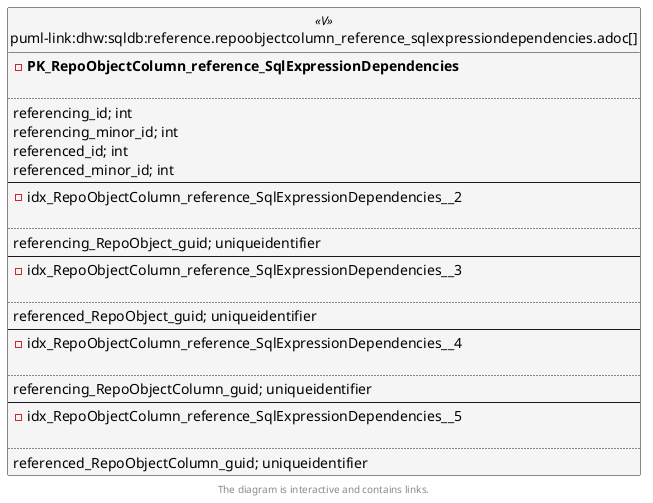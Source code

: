 @startuml
left to right direction
'top to bottom direction
hide circle
'avoide "." issues:
set namespaceSeparator none


skinparam class {
  BackgroundColor White
  BackgroundColor<<FN>> Yellow
  BackgroundColor<<FS>> Yellow
  BackgroundColor<<FT>> LightGray
  BackgroundColor<<IF>> Yellow
  BackgroundColor<<IS>> Yellow
  BackgroundColor<<P>> Aqua
  BackgroundColor<<PC>> Aqua
  BackgroundColor<<SN>> Yellow
  BackgroundColor<<SO>> SlateBlue
  BackgroundColor<<TF>> LightGray
  BackgroundColor<<TR>> Tomato
  BackgroundColor<<U>> White
  BackgroundColor<<V>> WhiteSmoke
  BackgroundColor<<X>> Aqua
  BackgroundColor<<external>> AliceBlue
}


entity "puml-link:dhw:sqldb:reference.repoobjectcolumn_reference_sqlexpressiondependencies.adoc[]" as reference.RepoObjectColumn_reference_SqlExpressionDependencies << V >> {
- **PK_RepoObjectColumn_reference_SqlExpressionDependencies**

..
referencing_id; int
referencing_minor_id; int
referenced_id; int
referenced_minor_id; int
--
- idx_RepoObjectColumn_reference_SqlExpressionDependencies__2

..
referencing_RepoObject_guid; uniqueidentifier
--
- idx_RepoObjectColumn_reference_SqlExpressionDependencies__3

..
referenced_RepoObject_guid; uniqueidentifier
--
- idx_RepoObjectColumn_reference_SqlExpressionDependencies__4

..
referencing_RepoObjectColumn_guid; uniqueidentifier
--
- idx_RepoObjectColumn_reference_SqlExpressionDependencies__5

..
referenced_RepoObjectColumn_guid; uniqueidentifier
}

footer The diagram is interactive and contains links.
@enduml

